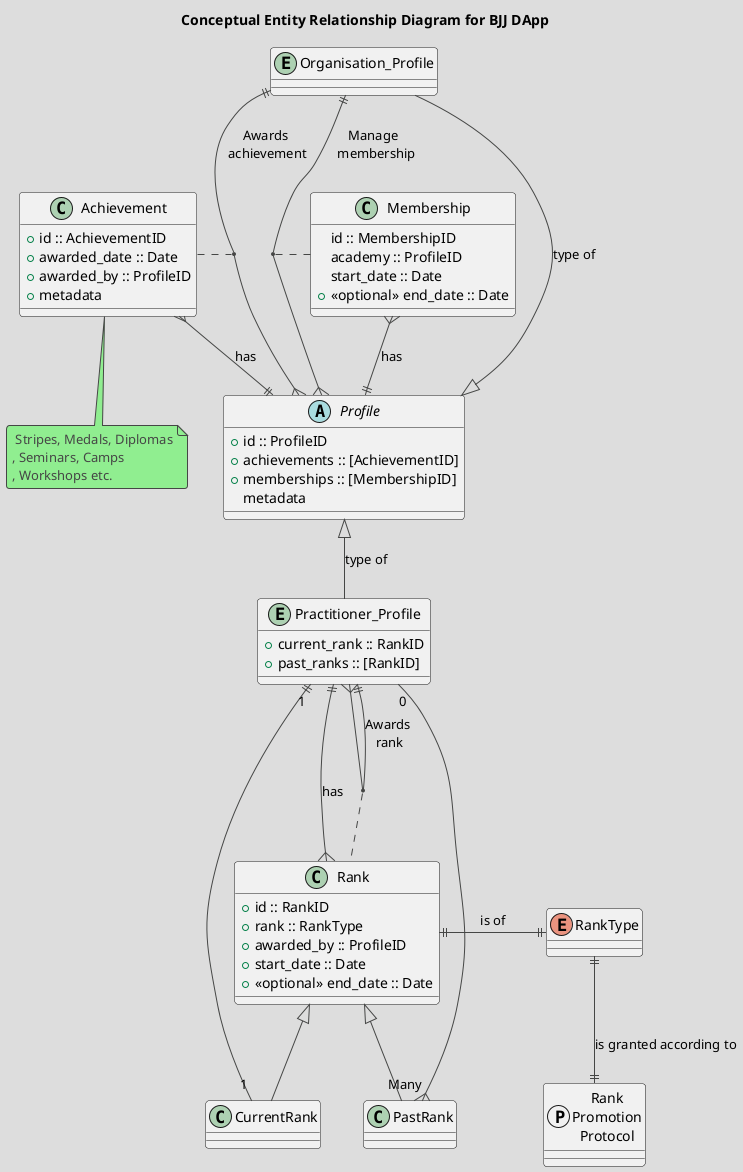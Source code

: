 @startuml ConceptualERD
!theme toy

title: Conceptual Entity Relationship Diagram for BJJ DApp



Enum Rank {}


abstract Profile {
    + id :: ProfileID
    + achievements :: [AchievementID]
    + memberships :: [MembershipID]
    metadata
}




entity Organisation_Profile  

class Membership {
    id :: MembershipID
    academy :: ProfileID
    start_date :: Date
    + <<optional>> end_date :: Date
}



class Achievement {
    + id :: AchievementID
    + awarded_date :: Date
    + awarded_by :: ProfileID
    + metadata
}

note bottom of Achievement
 Stripes, Medals, Diplomas
, Seminars, Camps
, Workshops etc.
end note

entity Practitioner_Profile {
    + current_rank :: RankID
    + past_ranks :: [RankID]
}


class Rank {
    + id :: RankID
    + rank :: RankType
    + awarded_by :: ProfileID
    + start_date :: Date
    + <<optional>> end_date :: Date

}

enum RankType

protocol PromotionProtocol as "Rank\nPromotion\nProtocol"


Rank ||-|| RankType : is of


Profile <|-- Practitioner_Profile : type of
Profile <|-up- Organisation_Profile : type of


Practitioner_Profile ||--{ Practitioner_Profile : Awards \nrank

(Practitioner_Profile,Practitioner_Profile) . Rank

Practitioner_Profile ||-{ Rank : has



Organisation_Profile ||-down-{ Profile : "Awards \nachievement"

(Organisation_Profile,Profile) . Achievement

Profile ||--{ Achievement : has



Organisation_Profile ||-down-{ Profile : "Manage \n membership"

(Organisation_Profile,Profile) . Membership

Membership  }--|| Profile : has



RankType ||--|| PromotionProtocol : is granted according to


Rank <|-- CurrentRank
Rank <|-- PastRank



Practitioner_Profile "1" ||-- "1" CurrentRank
Practitioner_Profile "0" --{ "Many" PastRank
@enduml


